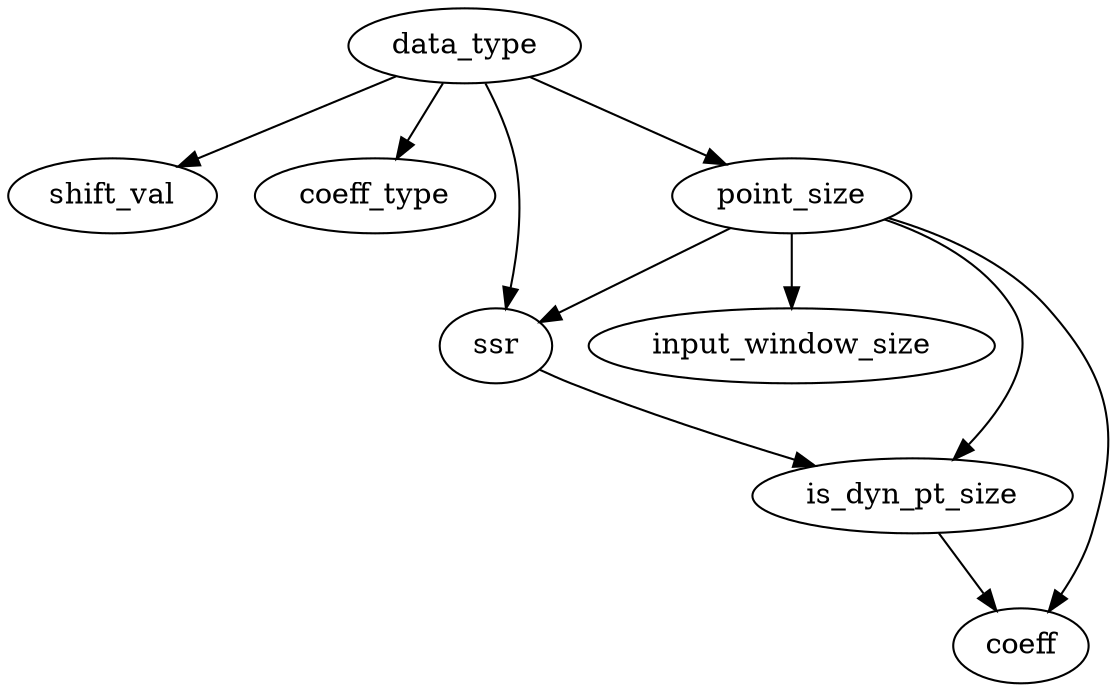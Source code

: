 digraph G {
data_type -> shift_val;
data_type -> coeff_type;
data_type -> ssr;
point_size -> ssr;
data_type -> point_size;
point_size -> input_window_size;
point_size -> is_dyn_pt_size;
ssr -> is_dyn_pt_size;
point_size -> coeff;
is_dyn_pt_size -> coeff;
}
